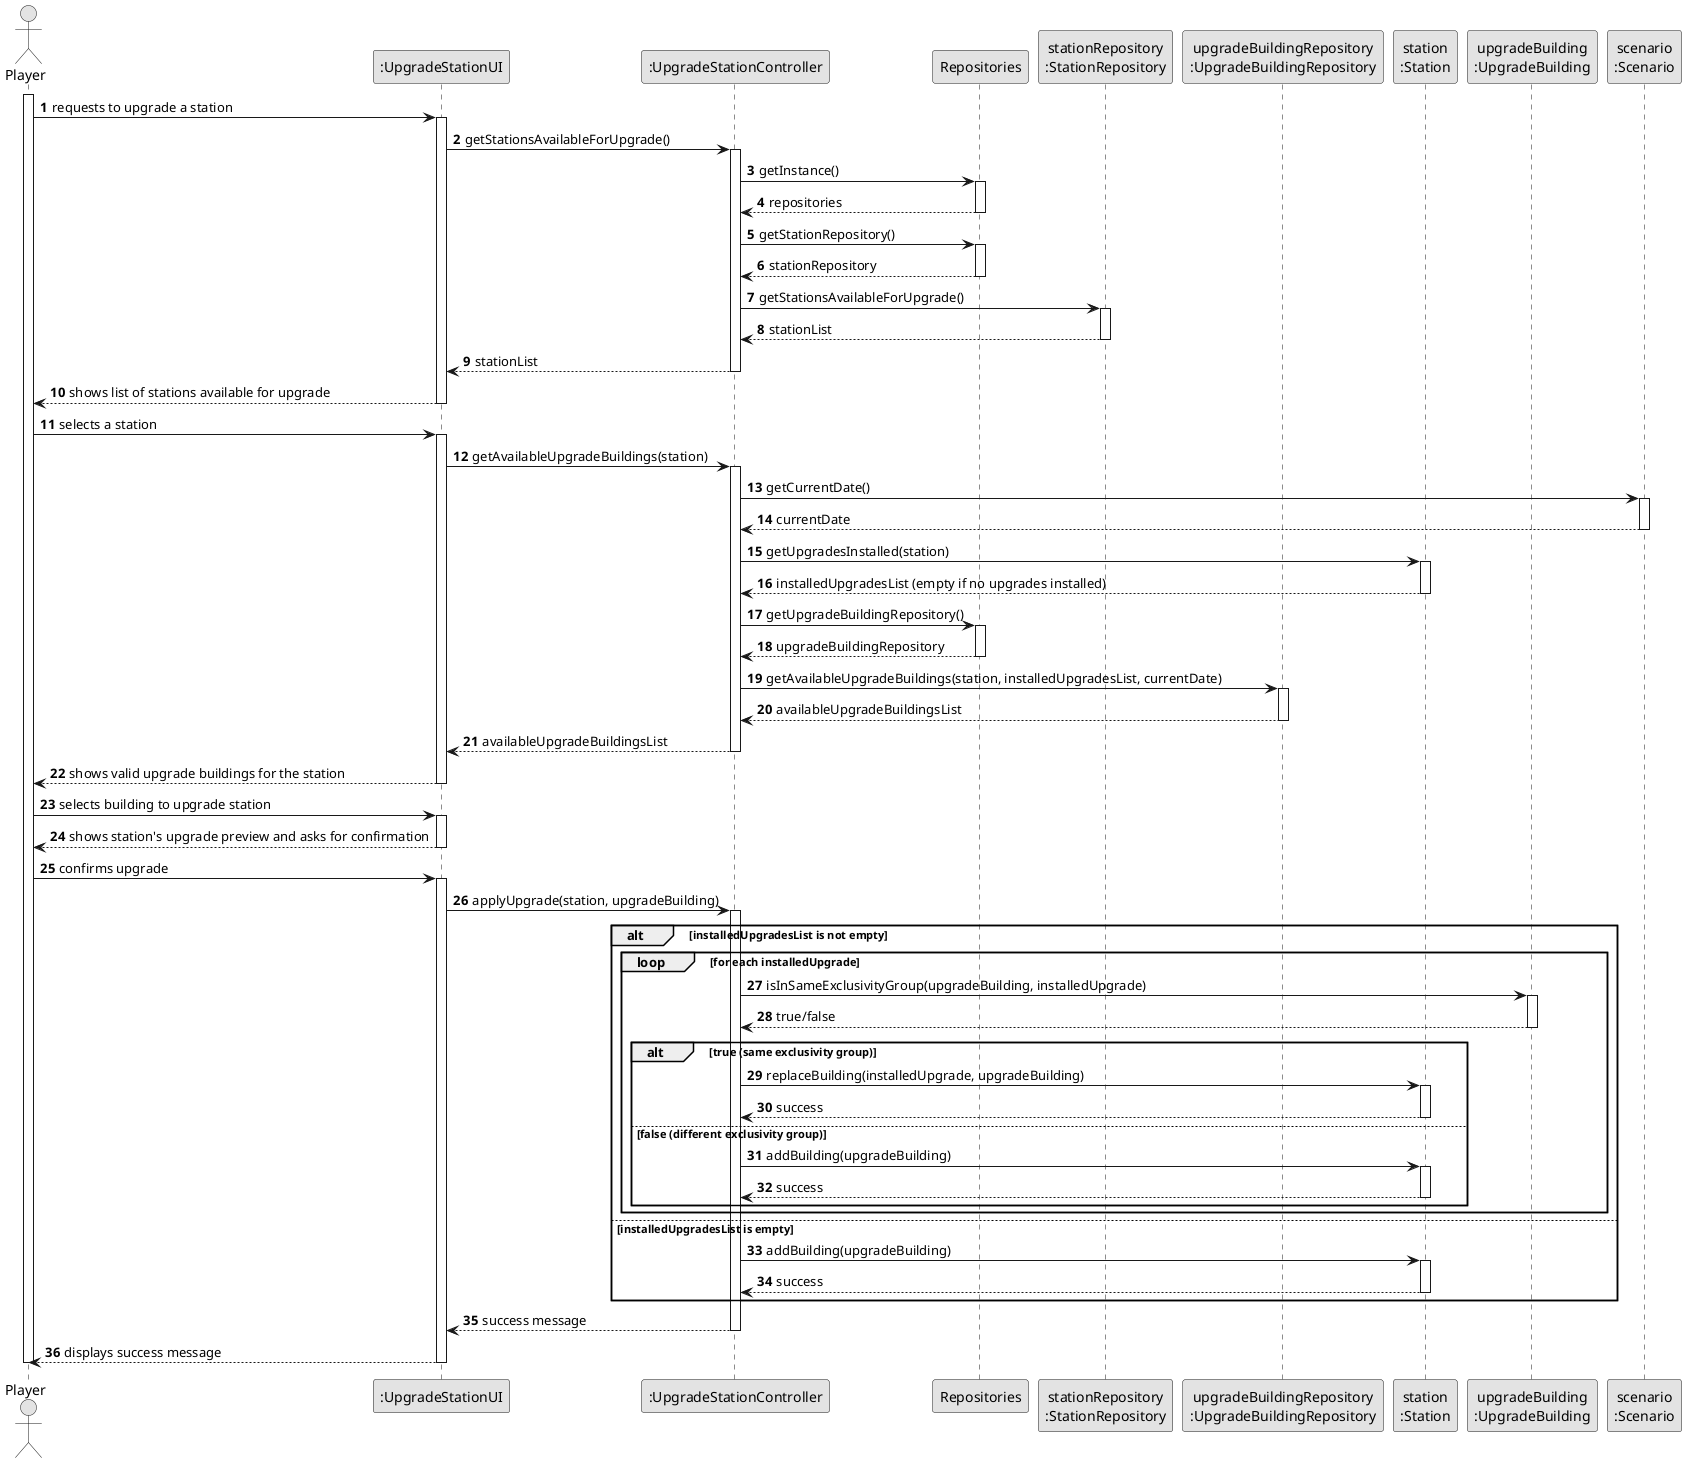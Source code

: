 @startuml
                            skinparam monochrome true
                            skinparam packageStyle rectangle
                            skinparam shadowing false

                            autonumber

                            actor "Player" as PLAYER
                            participant ":UpgradeStationUI" as UI
                            participant ":UpgradeStationController" as CTRL
                            participant "Repositories" as REPOS
                            participant "stationRepository\n:StationRepository" as STATION_REPO
                            participant "upgradeBuildingRepository\n:UpgradeBuildingRepository" as UPGRADE_BUILDING_REPO
                            participant "station\n:Station" as STATION
                            participant "upgradeBuilding\n:UpgradeBuilding" as UPGRADE_BUILDING
                            participant "scenario\n:Scenario" as SCENARIO

                            activate PLAYER

                                PLAYER -> UI : requests to upgrade a station
                                activate UI

                                    UI -> CTRL : getStationsAvailableForUpgrade()
                                    activate CTRL

                                        CTRL -> REPOS : getInstance()
                                        activate REPOS

                                            REPOS --> CTRL : repositories
                                        deactivate REPOS

                                        CTRL -> REPOS : getStationRepository()
                                        activate REPOS

                                            REPOS --> CTRL : stationRepository
                                        deactivate REPOS

                                        CTRL -> STATION_REPO : getStationsAvailableForUpgrade()
                                        activate STATION_REPO
                                            STATION_REPO --> CTRL : stationList
                                        deactivate STATION_REPO

                                        CTRL --> UI : stationList
                                    deactivate CTRL

                                    UI --> PLAYER : shows list of stations available for upgrade
                                deactivate UI

                                PLAYER -> UI : selects a station
                                activate UI

                                    UI -> CTRL : getAvailableUpgradeBuildings(station)
                                    activate CTRL

                                    CTRL -> SCENARIO : getCurrentDate()
                                        activate SCENARIO
                                            SCENARIO --> CTRL : currentDate
                                        deactivate SCENARIO

                                    CTRL -> STATION : getUpgradesInstalled(station)
                                    activate STATION
                                        STATION --> CTRL : installedUpgradesList (empty if no upgrades installed)
                                    deactivate STATION

                                    CTRL -> REPOS : getUpgradeBuildingRepository()
                                    activate REPOS

                                        REPOS --> CTRL : upgradeBuildingRepository
                                    deactivate REPOS

                                    CTRL -> UPGRADE_BUILDING_REPO : getAvailableUpgradeBuildings(station, installedUpgradesList, currentDate)
                                    activate UPGRADE_BUILDING_REPO
                                        UPGRADE_BUILDING_REPO --> CTRL : availableUpgradeBuildingsList
                                    deactivate UPGRADE_BUILDING_REPO

                                    CTRL --> UI : availableUpgradeBuildingsList
                                deactivate CTRL

                                UI --> PLAYER : shows valid upgrade buildings for the station
                            deactivate UI

                                PLAYER -> UI : selects building to upgrade station
                                activate UI

                                    UI --> PLAYER : shows station's upgrade preview and asks for confirmation
                                                        deactivate UI

                                PLAYER -> UI : confirms upgrade
                                activate UI
                                    UI -> CTRL : applyUpgrade(station, upgradeBuilding)
                                    activate CTRL

                                        alt installedUpgradesList is not empty
                                            loop for each installedUpgrade
                                                CTRL -> UPGRADE_BUILDING : isInSameExclusivityGroup(upgradeBuilding, installedUpgrade)
                                                activate UPGRADE_BUILDING
                                                    UPGRADE_BUILDING --> CTRL : true/false
                                                deactivate UPGRADE_BUILDING

                                                alt true (same exclusivity group)
                                                    CTRL -> STATION : replaceBuilding(installedUpgrade, upgradeBuilding)
                                                    activate STATION
                                                        STATION --> CTRL : success
                                                    deactivate STATION
                                                else false (different exclusivity group)
                                                    CTRL -> STATION : addBuilding(upgradeBuilding)
                                                    activate STATION
                                                        STATION --> CTRL : success
                                                    deactivate STATION
                                                end
                                            end
                                        else installedUpgradesList is empty
                                            CTRL -> STATION : addBuilding(upgradeBuilding)
                                            activate STATION
                                                STATION --> CTRL : success
                                            deactivate STATION
                                        end

                                        CTRL --> UI : success message
                                    deactivate CTRL

                                    UI --> PLAYER : displays success message
                                deactivate UI

                            deactivate PLAYER
                            @enduml